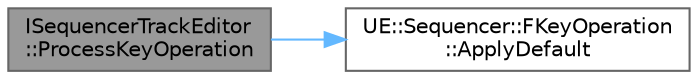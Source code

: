digraph "ISequencerTrackEditor::ProcessKeyOperation"
{
 // INTERACTIVE_SVG=YES
 // LATEX_PDF_SIZE
  bgcolor="transparent";
  edge [fontname=Helvetica,fontsize=10,labelfontname=Helvetica,labelfontsize=10];
  node [fontname=Helvetica,fontsize=10,shape=box,height=0.2,width=0.4];
  rankdir="LR";
  Node1 [id="Node000001",label="ISequencerTrackEditor\l::ProcessKeyOperation",height=0.2,width=0.4,color="gray40", fillcolor="grey60", style="filled", fontcolor="black",tooltip="Add keys for the following sections based on an external value if possible."];
  Node1 -> Node2 [id="edge1_Node000001_Node000002",color="steelblue1",style="solid",tooltip=" "];
  Node2 [id="Node000002",label="UE::Sequencer::FKeyOperation\l::ApplyDefault",height=0.2,width=0.4,color="grey40", fillcolor="white", style="filled",URL="$d6/d81/structUE_1_1Sequencer_1_1FKeyOperation.html#a9b6b4c269feff18d408e252094f291cc",tooltip="Apply this operation."];
}

